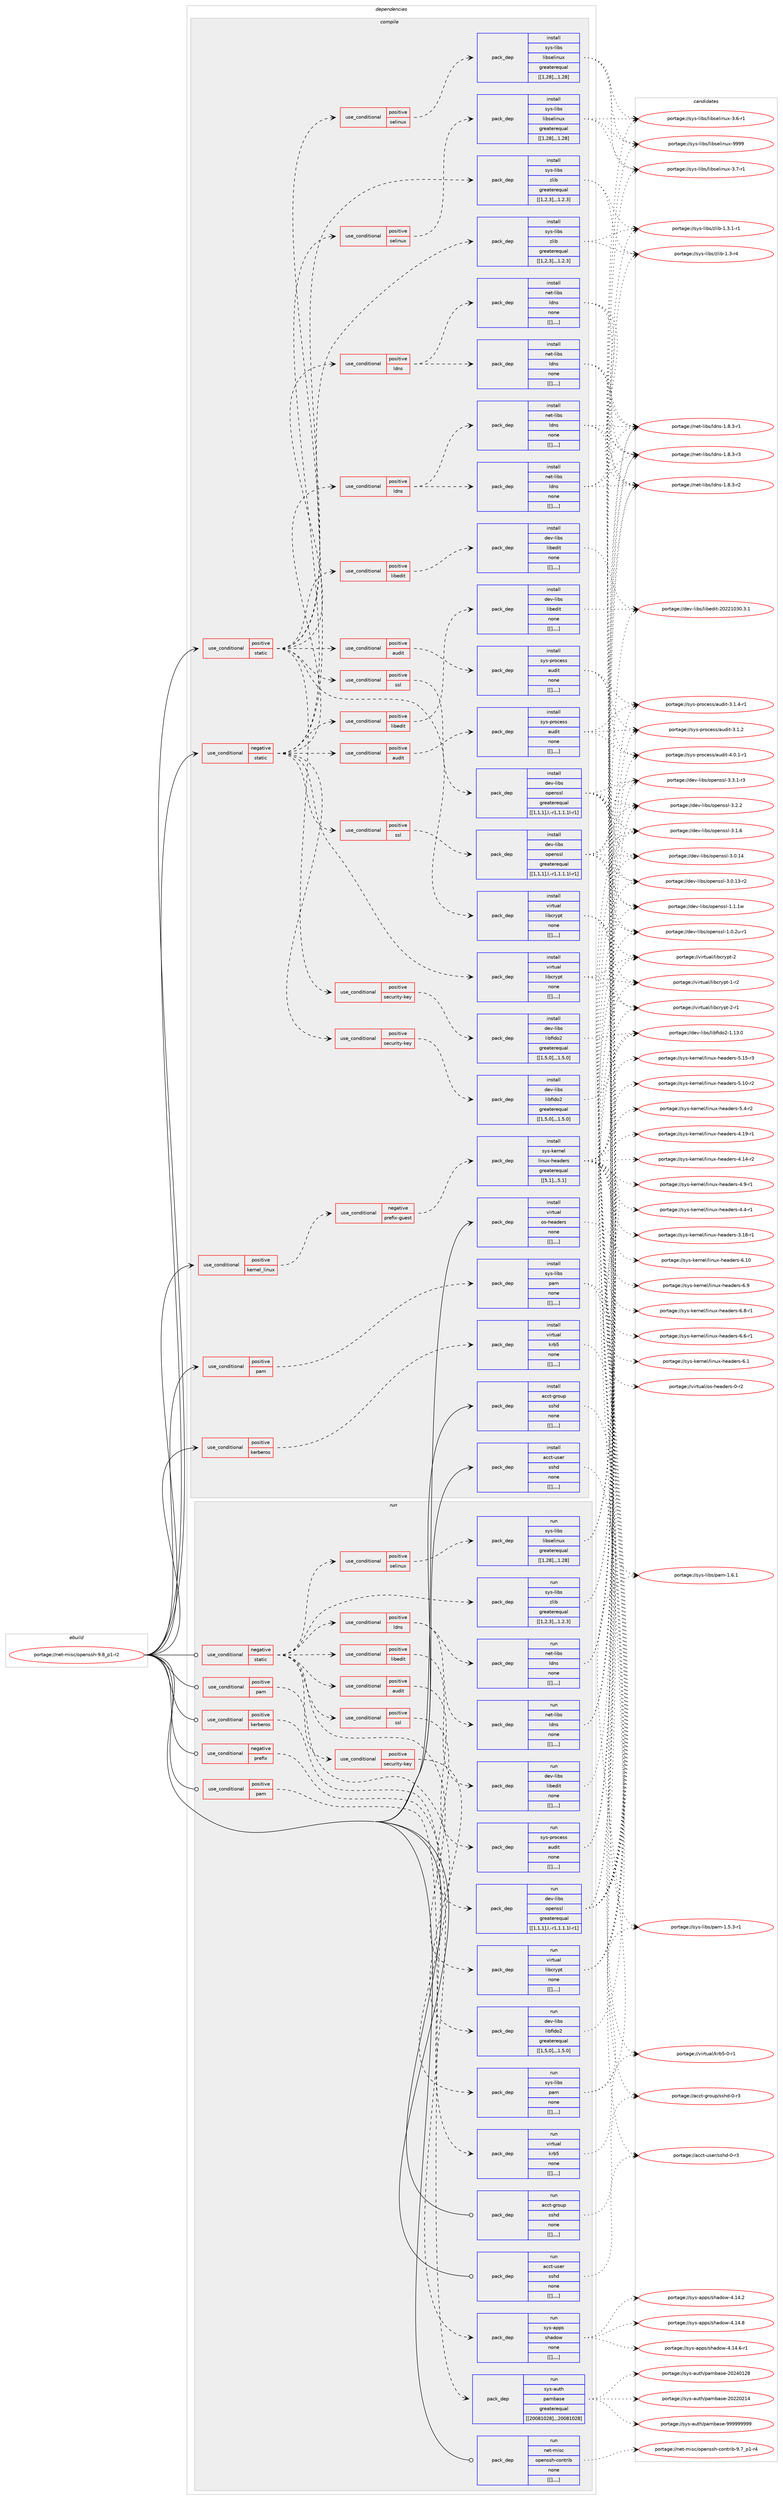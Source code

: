 digraph prolog {

# *************
# Graph options
# *************

newrank=true;
concentrate=true;
compound=true;
graph [rankdir=LR,fontname=Helvetica,fontsize=10,ranksep=1.5];#, ranksep=2.5, nodesep=0.2];
edge  [arrowhead=vee];
node  [fontname=Helvetica,fontsize=10];

# **********
# The ebuild
# **********

subgraph cluster_leftcol {
color=gray;
label=<<i>ebuild</i>>;
id [label="portage://net-misc/openssh-9.8_p1-r2", color=red, width=4, href="../net-misc/openssh-9.8_p1-r2.svg"];
}

# ****************
# The dependencies
# ****************

subgraph cluster_midcol {
color=gray;
label=<<i>dependencies</i>>;
subgraph cluster_compile {
fillcolor="#eeeeee";
style=filled;
label=<<i>compile</i>>;
subgraph cond3997 {
dependency10443 [label=<<TABLE BORDER="0" CELLBORDER="1" CELLSPACING="0" CELLPADDING="4"><TR><TD ROWSPAN="3" CELLPADDING="10">use_conditional</TD></TR><TR><TD>negative</TD></TR><TR><TD>static</TD></TR></TABLE>>, shape=none, color=red];
subgraph cond3998 {
dependency10444 [label=<<TABLE BORDER="0" CELLBORDER="1" CELLSPACING="0" CELLPADDING="4"><TR><TD ROWSPAN="3" CELLPADDING="10">use_conditional</TD></TR><TR><TD>positive</TD></TR><TR><TD>audit</TD></TR></TABLE>>, shape=none, color=red];
subgraph pack6421 {
dependency10445 [label=<<TABLE BORDER="0" CELLBORDER="1" CELLSPACING="0" CELLPADDING="4" WIDTH="220"><TR><TD ROWSPAN="6" CELLPADDING="30">pack_dep</TD></TR><TR><TD WIDTH="110">install</TD></TR><TR><TD>sys-process</TD></TR><TR><TD>audit</TD></TR><TR><TD>none</TD></TR><TR><TD>[[],,,,]</TD></TR></TABLE>>, shape=none, color=blue];
}
dependency10444:e -> dependency10445:w [weight=20,style="dashed",arrowhead="vee"];
}
dependency10443:e -> dependency10444:w [weight=20,style="dashed",arrowhead="vee"];
subgraph cond3999 {
dependency10446 [label=<<TABLE BORDER="0" CELLBORDER="1" CELLSPACING="0" CELLPADDING="4"><TR><TD ROWSPAN="3" CELLPADDING="10">use_conditional</TD></TR><TR><TD>positive</TD></TR><TR><TD>ldns</TD></TR></TABLE>>, shape=none, color=red];
subgraph pack6422 {
dependency10447 [label=<<TABLE BORDER="0" CELLBORDER="1" CELLSPACING="0" CELLPADDING="4" WIDTH="220"><TR><TD ROWSPAN="6" CELLPADDING="30">pack_dep</TD></TR><TR><TD WIDTH="110">install</TD></TR><TR><TD>net-libs</TD></TR><TR><TD>ldns</TD></TR><TR><TD>none</TD></TR><TR><TD>[[],,,,]</TD></TR></TABLE>>, shape=none, color=blue];
}
dependency10446:e -> dependency10447:w [weight=20,style="dashed",arrowhead="vee"];
subgraph pack6423 {
dependency10448 [label=<<TABLE BORDER="0" CELLBORDER="1" CELLSPACING="0" CELLPADDING="4" WIDTH="220"><TR><TD ROWSPAN="6" CELLPADDING="30">pack_dep</TD></TR><TR><TD WIDTH="110">install</TD></TR><TR><TD>net-libs</TD></TR><TR><TD>ldns</TD></TR><TR><TD>none</TD></TR><TR><TD>[[],,,,]</TD></TR></TABLE>>, shape=none, color=blue];
}
dependency10446:e -> dependency10448:w [weight=20,style="dashed",arrowhead="vee"];
}
dependency10443:e -> dependency10446:w [weight=20,style="dashed",arrowhead="vee"];
subgraph cond4000 {
dependency10449 [label=<<TABLE BORDER="0" CELLBORDER="1" CELLSPACING="0" CELLPADDING="4"><TR><TD ROWSPAN="3" CELLPADDING="10">use_conditional</TD></TR><TR><TD>positive</TD></TR><TR><TD>libedit</TD></TR></TABLE>>, shape=none, color=red];
subgraph pack6424 {
dependency10450 [label=<<TABLE BORDER="0" CELLBORDER="1" CELLSPACING="0" CELLPADDING="4" WIDTH="220"><TR><TD ROWSPAN="6" CELLPADDING="30">pack_dep</TD></TR><TR><TD WIDTH="110">install</TD></TR><TR><TD>dev-libs</TD></TR><TR><TD>libedit</TD></TR><TR><TD>none</TD></TR><TR><TD>[[],,,,]</TD></TR></TABLE>>, shape=none, color=blue];
}
dependency10449:e -> dependency10450:w [weight=20,style="dashed",arrowhead="vee"];
}
dependency10443:e -> dependency10449:w [weight=20,style="dashed",arrowhead="vee"];
subgraph cond4001 {
dependency10451 [label=<<TABLE BORDER="0" CELLBORDER="1" CELLSPACING="0" CELLPADDING="4"><TR><TD ROWSPAN="3" CELLPADDING="10">use_conditional</TD></TR><TR><TD>positive</TD></TR><TR><TD>security-key</TD></TR></TABLE>>, shape=none, color=red];
subgraph pack6425 {
dependency10452 [label=<<TABLE BORDER="0" CELLBORDER="1" CELLSPACING="0" CELLPADDING="4" WIDTH="220"><TR><TD ROWSPAN="6" CELLPADDING="30">pack_dep</TD></TR><TR><TD WIDTH="110">install</TD></TR><TR><TD>dev-libs</TD></TR><TR><TD>libfido2</TD></TR><TR><TD>greaterequal</TD></TR><TR><TD>[[1,5,0],,,1.5.0]</TD></TR></TABLE>>, shape=none, color=blue];
}
dependency10451:e -> dependency10452:w [weight=20,style="dashed",arrowhead="vee"];
}
dependency10443:e -> dependency10451:w [weight=20,style="dashed",arrowhead="vee"];
subgraph cond4002 {
dependency10453 [label=<<TABLE BORDER="0" CELLBORDER="1" CELLSPACING="0" CELLPADDING="4"><TR><TD ROWSPAN="3" CELLPADDING="10">use_conditional</TD></TR><TR><TD>positive</TD></TR><TR><TD>selinux</TD></TR></TABLE>>, shape=none, color=red];
subgraph pack6426 {
dependency10454 [label=<<TABLE BORDER="0" CELLBORDER="1" CELLSPACING="0" CELLPADDING="4" WIDTH="220"><TR><TD ROWSPAN="6" CELLPADDING="30">pack_dep</TD></TR><TR><TD WIDTH="110">install</TD></TR><TR><TD>sys-libs</TD></TR><TR><TD>libselinux</TD></TR><TR><TD>greaterequal</TD></TR><TR><TD>[[1,28],,,1.28]</TD></TR></TABLE>>, shape=none, color=blue];
}
dependency10453:e -> dependency10454:w [weight=20,style="dashed",arrowhead="vee"];
}
dependency10443:e -> dependency10453:w [weight=20,style="dashed",arrowhead="vee"];
subgraph cond4003 {
dependency10455 [label=<<TABLE BORDER="0" CELLBORDER="1" CELLSPACING="0" CELLPADDING="4"><TR><TD ROWSPAN="3" CELLPADDING="10">use_conditional</TD></TR><TR><TD>positive</TD></TR><TR><TD>ssl</TD></TR></TABLE>>, shape=none, color=red];
subgraph pack6427 {
dependency10456 [label=<<TABLE BORDER="0" CELLBORDER="1" CELLSPACING="0" CELLPADDING="4" WIDTH="220"><TR><TD ROWSPAN="6" CELLPADDING="30">pack_dep</TD></TR><TR><TD WIDTH="110">install</TD></TR><TR><TD>dev-libs</TD></TR><TR><TD>openssl</TD></TR><TR><TD>greaterequal</TD></TR><TR><TD>[[1,1,1],l,-r1,1.1.1l-r1]</TD></TR></TABLE>>, shape=none, color=blue];
}
dependency10455:e -> dependency10456:w [weight=20,style="dashed",arrowhead="vee"];
}
dependency10443:e -> dependency10455:w [weight=20,style="dashed",arrowhead="vee"];
subgraph pack6428 {
dependency10457 [label=<<TABLE BORDER="0" CELLBORDER="1" CELLSPACING="0" CELLPADDING="4" WIDTH="220"><TR><TD ROWSPAN="6" CELLPADDING="30">pack_dep</TD></TR><TR><TD WIDTH="110">install</TD></TR><TR><TD>virtual</TD></TR><TR><TD>libcrypt</TD></TR><TR><TD>none</TD></TR><TR><TD>[[],,,,]</TD></TR></TABLE>>, shape=none, color=blue];
}
dependency10443:e -> dependency10457:w [weight=20,style="dashed",arrowhead="vee"];
subgraph pack6429 {
dependency10458 [label=<<TABLE BORDER="0" CELLBORDER="1" CELLSPACING="0" CELLPADDING="4" WIDTH="220"><TR><TD ROWSPAN="6" CELLPADDING="30">pack_dep</TD></TR><TR><TD WIDTH="110">install</TD></TR><TR><TD>sys-libs</TD></TR><TR><TD>zlib</TD></TR><TR><TD>greaterequal</TD></TR><TR><TD>[[1,2,3],,,1.2.3]</TD></TR></TABLE>>, shape=none, color=blue];
}
dependency10443:e -> dependency10458:w [weight=20,style="dashed",arrowhead="vee"];
}
id:e -> dependency10443:w [weight=20,style="solid",arrowhead="vee"];
subgraph cond4004 {
dependency10459 [label=<<TABLE BORDER="0" CELLBORDER="1" CELLSPACING="0" CELLPADDING="4"><TR><TD ROWSPAN="3" CELLPADDING="10">use_conditional</TD></TR><TR><TD>positive</TD></TR><TR><TD>kerberos</TD></TR></TABLE>>, shape=none, color=red];
subgraph pack6430 {
dependency10460 [label=<<TABLE BORDER="0" CELLBORDER="1" CELLSPACING="0" CELLPADDING="4" WIDTH="220"><TR><TD ROWSPAN="6" CELLPADDING="30">pack_dep</TD></TR><TR><TD WIDTH="110">install</TD></TR><TR><TD>virtual</TD></TR><TR><TD>krb5</TD></TR><TR><TD>none</TD></TR><TR><TD>[[],,,,]</TD></TR></TABLE>>, shape=none, color=blue];
}
dependency10459:e -> dependency10460:w [weight=20,style="dashed",arrowhead="vee"];
}
id:e -> dependency10459:w [weight=20,style="solid",arrowhead="vee"];
subgraph cond4005 {
dependency10461 [label=<<TABLE BORDER="0" CELLBORDER="1" CELLSPACING="0" CELLPADDING="4"><TR><TD ROWSPAN="3" CELLPADDING="10">use_conditional</TD></TR><TR><TD>positive</TD></TR><TR><TD>kernel_linux</TD></TR></TABLE>>, shape=none, color=red];
subgraph cond4006 {
dependency10462 [label=<<TABLE BORDER="0" CELLBORDER="1" CELLSPACING="0" CELLPADDING="4"><TR><TD ROWSPAN="3" CELLPADDING="10">use_conditional</TD></TR><TR><TD>negative</TD></TR><TR><TD>prefix-guest</TD></TR></TABLE>>, shape=none, color=red];
subgraph pack6431 {
dependency10463 [label=<<TABLE BORDER="0" CELLBORDER="1" CELLSPACING="0" CELLPADDING="4" WIDTH="220"><TR><TD ROWSPAN="6" CELLPADDING="30">pack_dep</TD></TR><TR><TD WIDTH="110">install</TD></TR><TR><TD>sys-kernel</TD></TR><TR><TD>linux-headers</TD></TR><TR><TD>greaterequal</TD></TR><TR><TD>[[5,1],,,5.1]</TD></TR></TABLE>>, shape=none, color=blue];
}
dependency10462:e -> dependency10463:w [weight=20,style="dashed",arrowhead="vee"];
}
dependency10461:e -> dependency10462:w [weight=20,style="dashed",arrowhead="vee"];
}
id:e -> dependency10461:w [weight=20,style="solid",arrowhead="vee"];
subgraph cond4007 {
dependency10464 [label=<<TABLE BORDER="0" CELLBORDER="1" CELLSPACING="0" CELLPADDING="4"><TR><TD ROWSPAN="3" CELLPADDING="10">use_conditional</TD></TR><TR><TD>positive</TD></TR><TR><TD>pam</TD></TR></TABLE>>, shape=none, color=red];
subgraph pack6432 {
dependency10465 [label=<<TABLE BORDER="0" CELLBORDER="1" CELLSPACING="0" CELLPADDING="4" WIDTH="220"><TR><TD ROWSPAN="6" CELLPADDING="30">pack_dep</TD></TR><TR><TD WIDTH="110">install</TD></TR><TR><TD>sys-libs</TD></TR><TR><TD>pam</TD></TR><TR><TD>none</TD></TR><TR><TD>[[],,,,]</TD></TR></TABLE>>, shape=none, color=blue];
}
dependency10464:e -> dependency10465:w [weight=20,style="dashed",arrowhead="vee"];
}
id:e -> dependency10464:w [weight=20,style="solid",arrowhead="vee"];
subgraph cond4008 {
dependency10466 [label=<<TABLE BORDER="0" CELLBORDER="1" CELLSPACING="0" CELLPADDING="4"><TR><TD ROWSPAN="3" CELLPADDING="10">use_conditional</TD></TR><TR><TD>positive</TD></TR><TR><TD>static</TD></TR></TABLE>>, shape=none, color=red];
subgraph cond4009 {
dependency10467 [label=<<TABLE BORDER="0" CELLBORDER="1" CELLSPACING="0" CELLPADDING="4"><TR><TD ROWSPAN="3" CELLPADDING="10">use_conditional</TD></TR><TR><TD>positive</TD></TR><TR><TD>audit</TD></TR></TABLE>>, shape=none, color=red];
subgraph pack6433 {
dependency10468 [label=<<TABLE BORDER="0" CELLBORDER="1" CELLSPACING="0" CELLPADDING="4" WIDTH="220"><TR><TD ROWSPAN="6" CELLPADDING="30">pack_dep</TD></TR><TR><TD WIDTH="110">install</TD></TR><TR><TD>sys-process</TD></TR><TR><TD>audit</TD></TR><TR><TD>none</TD></TR><TR><TD>[[],,,,]</TD></TR></TABLE>>, shape=none, color=blue];
}
dependency10467:e -> dependency10468:w [weight=20,style="dashed",arrowhead="vee"];
}
dependency10466:e -> dependency10467:w [weight=20,style="dashed",arrowhead="vee"];
subgraph cond4010 {
dependency10469 [label=<<TABLE BORDER="0" CELLBORDER="1" CELLSPACING="0" CELLPADDING="4"><TR><TD ROWSPAN="3" CELLPADDING="10">use_conditional</TD></TR><TR><TD>positive</TD></TR><TR><TD>ldns</TD></TR></TABLE>>, shape=none, color=red];
subgraph pack6434 {
dependency10470 [label=<<TABLE BORDER="0" CELLBORDER="1" CELLSPACING="0" CELLPADDING="4" WIDTH="220"><TR><TD ROWSPAN="6" CELLPADDING="30">pack_dep</TD></TR><TR><TD WIDTH="110">install</TD></TR><TR><TD>net-libs</TD></TR><TR><TD>ldns</TD></TR><TR><TD>none</TD></TR><TR><TD>[[],,,,]</TD></TR></TABLE>>, shape=none, color=blue];
}
dependency10469:e -> dependency10470:w [weight=20,style="dashed",arrowhead="vee"];
subgraph pack6435 {
dependency10471 [label=<<TABLE BORDER="0" CELLBORDER="1" CELLSPACING="0" CELLPADDING="4" WIDTH="220"><TR><TD ROWSPAN="6" CELLPADDING="30">pack_dep</TD></TR><TR><TD WIDTH="110">install</TD></TR><TR><TD>net-libs</TD></TR><TR><TD>ldns</TD></TR><TR><TD>none</TD></TR><TR><TD>[[],,,,]</TD></TR></TABLE>>, shape=none, color=blue];
}
dependency10469:e -> dependency10471:w [weight=20,style="dashed",arrowhead="vee"];
}
dependency10466:e -> dependency10469:w [weight=20,style="dashed",arrowhead="vee"];
subgraph cond4011 {
dependency10472 [label=<<TABLE BORDER="0" CELLBORDER="1" CELLSPACING="0" CELLPADDING="4"><TR><TD ROWSPAN="3" CELLPADDING="10">use_conditional</TD></TR><TR><TD>positive</TD></TR><TR><TD>libedit</TD></TR></TABLE>>, shape=none, color=red];
subgraph pack6436 {
dependency10473 [label=<<TABLE BORDER="0" CELLBORDER="1" CELLSPACING="0" CELLPADDING="4" WIDTH="220"><TR><TD ROWSPAN="6" CELLPADDING="30">pack_dep</TD></TR><TR><TD WIDTH="110">install</TD></TR><TR><TD>dev-libs</TD></TR><TR><TD>libedit</TD></TR><TR><TD>none</TD></TR><TR><TD>[[],,,,]</TD></TR></TABLE>>, shape=none, color=blue];
}
dependency10472:e -> dependency10473:w [weight=20,style="dashed",arrowhead="vee"];
}
dependency10466:e -> dependency10472:w [weight=20,style="dashed",arrowhead="vee"];
subgraph cond4012 {
dependency10474 [label=<<TABLE BORDER="0" CELLBORDER="1" CELLSPACING="0" CELLPADDING="4"><TR><TD ROWSPAN="3" CELLPADDING="10">use_conditional</TD></TR><TR><TD>positive</TD></TR><TR><TD>security-key</TD></TR></TABLE>>, shape=none, color=red];
subgraph pack6437 {
dependency10475 [label=<<TABLE BORDER="0" CELLBORDER="1" CELLSPACING="0" CELLPADDING="4" WIDTH="220"><TR><TD ROWSPAN="6" CELLPADDING="30">pack_dep</TD></TR><TR><TD WIDTH="110">install</TD></TR><TR><TD>dev-libs</TD></TR><TR><TD>libfido2</TD></TR><TR><TD>greaterequal</TD></TR><TR><TD>[[1,5,0],,,1.5.0]</TD></TR></TABLE>>, shape=none, color=blue];
}
dependency10474:e -> dependency10475:w [weight=20,style="dashed",arrowhead="vee"];
}
dependency10466:e -> dependency10474:w [weight=20,style="dashed",arrowhead="vee"];
subgraph cond4013 {
dependency10476 [label=<<TABLE BORDER="0" CELLBORDER="1" CELLSPACING="0" CELLPADDING="4"><TR><TD ROWSPAN="3" CELLPADDING="10">use_conditional</TD></TR><TR><TD>positive</TD></TR><TR><TD>selinux</TD></TR></TABLE>>, shape=none, color=red];
subgraph pack6438 {
dependency10477 [label=<<TABLE BORDER="0" CELLBORDER="1" CELLSPACING="0" CELLPADDING="4" WIDTH="220"><TR><TD ROWSPAN="6" CELLPADDING="30">pack_dep</TD></TR><TR><TD WIDTH="110">install</TD></TR><TR><TD>sys-libs</TD></TR><TR><TD>libselinux</TD></TR><TR><TD>greaterequal</TD></TR><TR><TD>[[1,28],,,1.28]</TD></TR></TABLE>>, shape=none, color=blue];
}
dependency10476:e -> dependency10477:w [weight=20,style="dashed",arrowhead="vee"];
}
dependency10466:e -> dependency10476:w [weight=20,style="dashed",arrowhead="vee"];
subgraph cond4014 {
dependency10478 [label=<<TABLE BORDER="0" CELLBORDER="1" CELLSPACING="0" CELLPADDING="4"><TR><TD ROWSPAN="3" CELLPADDING="10">use_conditional</TD></TR><TR><TD>positive</TD></TR><TR><TD>ssl</TD></TR></TABLE>>, shape=none, color=red];
subgraph pack6439 {
dependency10479 [label=<<TABLE BORDER="0" CELLBORDER="1" CELLSPACING="0" CELLPADDING="4" WIDTH="220"><TR><TD ROWSPAN="6" CELLPADDING="30">pack_dep</TD></TR><TR><TD WIDTH="110">install</TD></TR><TR><TD>dev-libs</TD></TR><TR><TD>openssl</TD></TR><TR><TD>greaterequal</TD></TR><TR><TD>[[1,1,1],l,-r1,1.1.1l-r1]</TD></TR></TABLE>>, shape=none, color=blue];
}
dependency10478:e -> dependency10479:w [weight=20,style="dashed",arrowhead="vee"];
}
dependency10466:e -> dependency10478:w [weight=20,style="dashed",arrowhead="vee"];
subgraph pack6440 {
dependency10480 [label=<<TABLE BORDER="0" CELLBORDER="1" CELLSPACING="0" CELLPADDING="4" WIDTH="220"><TR><TD ROWSPAN="6" CELLPADDING="30">pack_dep</TD></TR><TR><TD WIDTH="110">install</TD></TR><TR><TD>virtual</TD></TR><TR><TD>libcrypt</TD></TR><TR><TD>none</TD></TR><TR><TD>[[],,,,]</TD></TR></TABLE>>, shape=none, color=blue];
}
dependency10466:e -> dependency10480:w [weight=20,style="dashed",arrowhead="vee"];
subgraph pack6441 {
dependency10481 [label=<<TABLE BORDER="0" CELLBORDER="1" CELLSPACING="0" CELLPADDING="4" WIDTH="220"><TR><TD ROWSPAN="6" CELLPADDING="30">pack_dep</TD></TR><TR><TD WIDTH="110">install</TD></TR><TR><TD>sys-libs</TD></TR><TR><TD>zlib</TD></TR><TR><TD>greaterequal</TD></TR><TR><TD>[[1,2,3],,,1.2.3]</TD></TR></TABLE>>, shape=none, color=blue];
}
dependency10466:e -> dependency10481:w [weight=20,style="dashed",arrowhead="vee"];
}
id:e -> dependency10466:w [weight=20,style="solid",arrowhead="vee"];
subgraph pack6442 {
dependency10482 [label=<<TABLE BORDER="0" CELLBORDER="1" CELLSPACING="0" CELLPADDING="4" WIDTH="220"><TR><TD ROWSPAN="6" CELLPADDING="30">pack_dep</TD></TR><TR><TD WIDTH="110">install</TD></TR><TR><TD>acct-group</TD></TR><TR><TD>sshd</TD></TR><TR><TD>none</TD></TR><TR><TD>[[],,,,]</TD></TR></TABLE>>, shape=none, color=blue];
}
id:e -> dependency10482:w [weight=20,style="solid",arrowhead="vee"];
subgraph pack6443 {
dependency10483 [label=<<TABLE BORDER="0" CELLBORDER="1" CELLSPACING="0" CELLPADDING="4" WIDTH="220"><TR><TD ROWSPAN="6" CELLPADDING="30">pack_dep</TD></TR><TR><TD WIDTH="110">install</TD></TR><TR><TD>acct-user</TD></TR><TR><TD>sshd</TD></TR><TR><TD>none</TD></TR><TR><TD>[[],,,,]</TD></TR></TABLE>>, shape=none, color=blue];
}
id:e -> dependency10483:w [weight=20,style="solid",arrowhead="vee"];
subgraph pack6444 {
dependency10484 [label=<<TABLE BORDER="0" CELLBORDER="1" CELLSPACING="0" CELLPADDING="4" WIDTH="220"><TR><TD ROWSPAN="6" CELLPADDING="30">pack_dep</TD></TR><TR><TD WIDTH="110">install</TD></TR><TR><TD>virtual</TD></TR><TR><TD>os-headers</TD></TR><TR><TD>none</TD></TR><TR><TD>[[],,,,]</TD></TR></TABLE>>, shape=none, color=blue];
}
id:e -> dependency10484:w [weight=20,style="solid",arrowhead="vee"];
}
subgraph cluster_compileandrun {
fillcolor="#eeeeee";
style=filled;
label=<<i>compile and run</i>>;
}
subgraph cluster_run {
fillcolor="#eeeeee";
style=filled;
label=<<i>run</i>>;
subgraph cond4015 {
dependency10485 [label=<<TABLE BORDER="0" CELLBORDER="1" CELLSPACING="0" CELLPADDING="4"><TR><TD ROWSPAN="3" CELLPADDING="10">use_conditional</TD></TR><TR><TD>negative</TD></TR><TR><TD>prefix</TD></TR></TABLE>>, shape=none, color=red];
subgraph pack6445 {
dependency10486 [label=<<TABLE BORDER="0" CELLBORDER="1" CELLSPACING="0" CELLPADDING="4" WIDTH="220"><TR><TD ROWSPAN="6" CELLPADDING="30">pack_dep</TD></TR><TR><TD WIDTH="110">run</TD></TR><TR><TD>sys-apps</TD></TR><TR><TD>shadow</TD></TR><TR><TD>none</TD></TR><TR><TD>[[],,,,]</TD></TR></TABLE>>, shape=none, color=blue];
}
dependency10485:e -> dependency10486:w [weight=20,style="dashed",arrowhead="vee"];
}
id:e -> dependency10485:w [weight=20,style="solid",arrowhead="odot"];
subgraph cond4016 {
dependency10487 [label=<<TABLE BORDER="0" CELLBORDER="1" CELLSPACING="0" CELLPADDING="4"><TR><TD ROWSPAN="3" CELLPADDING="10">use_conditional</TD></TR><TR><TD>negative</TD></TR><TR><TD>static</TD></TR></TABLE>>, shape=none, color=red];
subgraph cond4017 {
dependency10488 [label=<<TABLE BORDER="0" CELLBORDER="1" CELLSPACING="0" CELLPADDING="4"><TR><TD ROWSPAN="3" CELLPADDING="10">use_conditional</TD></TR><TR><TD>positive</TD></TR><TR><TD>audit</TD></TR></TABLE>>, shape=none, color=red];
subgraph pack6446 {
dependency10489 [label=<<TABLE BORDER="0" CELLBORDER="1" CELLSPACING="0" CELLPADDING="4" WIDTH="220"><TR><TD ROWSPAN="6" CELLPADDING="30">pack_dep</TD></TR><TR><TD WIDTH="110">run</TD></TR><TR><TD>sys-process</TD></TR><TR><TD>audit</TD></TR><TR><TD>none</TD></TR><TR><TD>[[],,,,]</TD></TR></TABLE>>, shape=none, color=blue];
}
dependency10488:e -> dependency10489:w [weight=20,style="dashed",arrowhead="vee"];
}
dependency10487:e -> dependency10488:w [weight=20,style="dashed",arrowhead="vee"];
subgraph cond4018 {
dependency10490 [label=<<TABLE BORDER="0" CELLBORDER="1" CELLSPACING="0" CELLPADDING="4"><TR><TD ROWSPAN="3" CELLPADDING="10">use_conditional</TD></TR><TR><TD>positive</TD></TR><TR><TD>ldns</TD></TR></TABLE>>, shape=none, color=red];
subgraph pack6447 {
dependency10491 [label=<<TABLE BORDER="0" CELLBORDER="1" CELLSPACING="0" CELLPADDING="4" WIDTH="220"><TR><TD ROWSPAN="6" CELLPADDING="30">pack_dep</TD></TR><TR><TD WIDTH="110">run</TD></TR><TR><TD>net-libs</TD></TR><TR><TD>ldns</TD></TR><TR><TD>none</TD></TR><TR><TD>[[],,,,]</TD></TR></TABLE>>, shape=none, color=blue];
}
dependency10490:e -> dependency10491:w [weight=20,style="dashed",arrowhead="vee"];
subgraph pack6448 {
dependency10492 [label=<<TABLE BORDER="0" CELLBORDER="1" CELLSPACING="0" CELLPADDING="4" WIDTH="220"><TR><TD ROWSPAN="6" CELLPADDING="30">pack_dep</TD></TR><TR><TD WIDTH="110">run</TD></TR><TR><TD>net-libs</TD></TR><TR><TD>ldns</TD></TR><TR><TD>none</TD></TR><TR><TD>[[],,,,]</TD></TR></TABLE>>, shape=none, color=blue];
}
dependency10490:e -> dependency10492:w [weight=20,style="dashed",arrowhead="vee"];
}
dependency10487:e -> dependency10490:w [weight=20,style="dashed",arrowhead="vee"];
subgraph cond4019 {
dependency10493 [label=<<TABLE BORDER="0" CELLBORDER="1" CELLSPACING="0" CELLPADDING="4"><TR><TD ROWSPAN="3" CELLPADDING="10">use_conditional</TD></TR><TR><TD>positive</TD></TR><TR><TD>libedit</TD></TR></TABLE>>, shape=none, color=red];
subgraph pack6449 {
dependency10494 [label=<<TABLE BORDER="0" CELLBORDER="1" CELLSPACING="0" CELLPADDING="4" WIDTH="220"><TR><TD ROWSPAN="6" CELLPADDING="30">pack_dep</TD></TR><TR><TD WIDTH="110">run</TD></TR><TR><TD>dev-libs</TD></TR><TR><TD>libedit</TD></TR><TR><TD>none</TD></TR><TR><TD>[[],,,,]</TD></TR></TABLE>>, shape=none, color=blue];
}
dependency10493:e -> dependency10494:w [weight=20,style="dashed",arrowhead="vee"];
}
dependency10487:e -> dependency10493:w [weight=20,style="dashed",arrowhead="vee"];
subgraph cond4020 {
dependency10495 [label=<<TABLE BORDER="0" CELLBORDER="1" CELLSPACING="0" CELLPADDING="4"><TR><TD ROWSPAN="3" CELLPADDING="10">use_conditional</TD></TR><TR><TD>positive</TD></TR><TR><TD>security-key</TD></TR></TABLE>>, shape=none, color=red];
subgraph pack6450 {
dependency10496 [label=<<TABLE BORDER="0" CELLBORDER="1" CELLSPACING="0" CELLPADDING="4" WIDTH="220"><TR><TD ROWSPAN="6" CELLPADDING="30">pack_dep</TD></TR><TR><TD WIDTH="110">run</TD></TR><TR><TD>dev-libs</TD></TR><TR><TD>libfido2</TD></TR><TR><TD>greaterequal</TD></TR><TR><TD>[[1,5,0],,,1.5.0]</TD></TR></TABLE>>, shape=none, color=blue];
}
dependency10495:e -> dependency10496:w [weight=20,style="dashed",arrowhead="vee"];
}
dependency10487:e -> dependency10495:w [weight=20,style="dashed",arrowhead="vee"];
subgraph cond4021 {
dependency10497 [label=<<TABLE BORDER="0" CELLBORDER="1" CELLSPACING="0" CELLPADDING="4"><TR><TD ROWSPAN="3" CELLPADDING="10">use_conditional</TD></TR><TR><TD>positive</TD></TR><TR><TD>selinux</TD></TR></TABLE>>, shape=none, color=red];
subgraph pack6451 {
dependency10498 [label=<<TABLE BORDER="0" CELLBORDER="1" CELLSPACING="0" CELLPADDING="4" WIDTH="220"><TR><TD ROWSPAN="6" CELLPADDING="30">pack_dep</TD></TR><TR><TD WIDTH="110">run</TD></TR><TR><TD>sys-libs</TD></TR><TR><TD>libselinux</TD></TR><TR><TD>greaterequal</TD></TR><TR><TD>[[1,28],,,1.28]</TD></TR></TABLE>>, shape=none, color=blue];
}
dependency10497:e -> dependency10498:w [weight=20,style="dashed",arrowhead="vee"];
}
dependency10487:e -> dependency10497:w [weight=20,style="dashed",arrowhead="vee"];
subgraph cond4022 {
dependency10499 [label=<<TABLE BORDER="0" CELLBORDER="1" CELLSPACING="0" CELLPADDING="4"><TR><TD ROWSPAN="3" CELLPADDING="10">use_conditional</TD></TR><TR><TD>positive</TD></TR><TR><TD>ssl</TD></TR></TABLE>>, shape=none, color=red];
subgraph pack6452 {
dependency10500 [label=<<TABLE BORDER="0" CELLBORDER="1" CELLSPACING="0" CELLPADDING="4" WIDTH="220"><TR><TD ROWSPAN="6" CELLPADDING="30">pack_dep</TD></TR><TR><TD WIDTH="110">run</TD></TR><TR><TD>dev-libs</TD></TR><TR><TD>openssl</TD></TR><TR><TD>greaterequal</TD></TR><TR><TD>[[1,1,1],l,-r1,1.1.1l-r1]</TD></TR></TABLE>>, shape=none, color=blue];
}
dependency10499:e -> dependency10500:w [weight=20,style="dashed",arrowhead="vee"];
}
dependency10487:e -> dependency10499:w [weight=20,style="dashed",arrowhead="vee"];
subgraph pack6453 {
dependency10501 [label=<<TABLE BORDER="0" CELLBORDER="1" CELLSPACING="0" CELLPADDING="4" WIDTH="220"><TR><TD ROWSPAN="6" CELLPADDING="30">pack_dep</TD></TR><TR><TD WIDTH="110">run</TD></TR><TR><TD>virtual</TD></TR><TR><TD>libcrypt</TD></TR><TR><TD>none</TD></TR><TR><TD>[[],,,,]</TD></TR></TABLE>>, shape=none, color=blue];
}
dependency10487:e -> dependency10501:w [weight=20,style="dashed",arrowhead="vee"];
subgraph pack6454 {
dependency10502 [label=<<TABLE BORDER="0" CELLBORDER="1" CELLSPACING="0" CELLPADDING="4" WIDTH="220"><TR><TD ROWSPAN="6" CELLPADDING="30">pack_dep</TD></TR><TR><TD WIDTH="110">run</TD></TR><TR><TD>sys-libs</TD></TR><TR><TD>zlib</TD></TR><TR><TD>greaterequal</TD></TR><TR><TD>[[1,2,3],,,1.2.3]</TD></TR></TABLE>>, shape=none, color=blue];
}
dependency10487:e -> dependency10502:w [weight=20,style="dashed",arrowhead="vee"];
}
id:e -> dependency10487:w [weight=20,style="solid",arrowhead="odot"];
subgraph cond4023 {
dependency10503 [label=<<TABLE BORDER="0" CELLBORDER="1" CELLSPACING="0" CELLPADDING="4"><TR><TD ROWSPAN="3" CELLPADDING="10">use_conditional</TD></TR><TR><TD>positive</TD></TR><TR><TD>kerberos</TD></TR></TABLE>>, shape=none, color=red];
subgraph pack6455 {
dependency10504 [label=<<TABLE BORDER="0" CELLBORDER="1" CELLSPACING="0" CELLPADDING="4" WIDTH="220"><TR><TD ROWSPAN="6" CELLPADDING="30">pack_dep</TD></TR><TR><TD WIDTH="110">run</TD></TR><TR><TD>virtual</TD></TR><TR><TD>krb5</TD></TR><TR><TD>none</TD></TR><TR><TD>[[],,,,]</TD></TR></TABLE>>, shape=none, color=blue];
}
dependency10503:e -> dependency10504:w [weight=20,style="dashed",arrowhead="vee"];
}
id:e -> dependency10503:w [weight=20,style="solid",arrowhead="odot"];
subgraph cond4024 {
dependency10505 [label=<<TABLE BORDER="0" CELLBORDER="1" CELLSPACING="0" CELLPADDING="4"><TR><TD ROWSPAN="3" CELLPADDING="10">use_conditional</TD></TR><TR><TD>positive</TD></TR><TR><TD>pam</TD></TR></TABLE>>, shape=none, color=red];
subgraph pack6456 {
dependency10506 [label=<<TABLE BORDER="0" CELLBORDER="1" CELLSPACING="0" CELLPADDING="4" WIDTH="220"><TR><TD ROWSPAN="6" CELLPADDING="30">pack_dep</TD></TR><TR><TD WIDTH="110">run</TD></TR><TR><TD>sys-auth</TD></TR><TR><TD>pambase</TD></TR><TR><TD>greaterequal</TD></TR><TR><TD>[[20081028],,,20081028]</TD></TR></TABLE>>, shape=none, color=blue];
}
dependency10505:e -> dependency10506:w [weight=20,style="dashed",arrowhead="vee"];
}
id:e -> dependency10505:w [weight=20,style="solid",arrowhead="odot"];
subgraph cond4025 {
dependency10507 [label=<<TABLE BORDER="0" CELLBORDER="1" CELLSPACING="0" CELLPADDING="4"><TR><TD ROWSPAN="3" CELLPADDING="10">use_conditional</TD></TR><TR><TD>positive</TD></TR><TR><TD>pam</TD></TR></TABLE>>, shape=none, color=red];
subgraph pack6457 {
dependency10508 [label=<<TABLE BORDER="0" CELLBORDER="1" CELLSPACING="0" CELLPADDING="4" WIDTH="220"><TR><TD ROWSPAN="6" CELLPADDING="30">pack_dep</TD></TR><TR><TD WIDTH="110">run</TD></TR><TR><TD>sys-libs</TD></TR><TR><TD>pam</TD></TR><TR><TD>none</TD></TR><TR><TD>[[],,,,]</TD></TR></TABLE>>, shape=none, color=blue];
}
dependency10507:e -> dependency10508:w [weight=20,style="dashed",arrowhead="vee"];
}
id:e -> dependency10507:w [weight=20,style="solid",arrowhead="odot"];
subgraph pack6458 {
dependency10509 [label=<<TABLE BORDER="0" CELLBORDER="1" CELLSPACING="0" CELLPADDING="4" WIDTH="220"><TR><TD ROWSPAN="6" CELLPADDING="30">pack_dep</TD></TR><TR><TD WIDTH="110">run</TD></TR><TR><TD>acct-group</TD></TR><TR><TD>sshd</TD></TR><TR><TD>none</TD></TR><TR><TD>[[],,,,]</TD></TR></TABLE>>, shape=none, color=blue];
}
id:e -> dependency10509:w [weight=20,style="solid",arrowhead="odot"];
subgraph pack6459 {
dependency10510 [label=<<TABLE BORDER="0" CELLBORDER="1" CELLSPACING="0" CELLPADDING="4" WIDTH="220"><TR><TD ROWSPAN="6" CELLPADDING="30">pack_dep</TD></TR><TR><TD WIDTH="110">run</TD></TR><TR><TD>acct-user</TD></TR><TR><TD>sshd</TD></TR><TR><TD>none</TD></TR><TR><TD>[[],,,,]</TD></TR></TABLE>>, shape=none, color=blue];
}
id:e -> dependency10510:w [weight=20,style="solid",arrowhead="odot"];
subgraph pack6460 {
dependency10511 [label=<<TABLE BORDER="0" CELLBORDER="1" CELLSPACING="0" CELLPADDING="4" WIDTH="220"><TR><TD ROWSPAN="6" CELLPADDING="30">pack_dep</TD></TR><TR><TD WIDTH="110">run</TD></TR><TR><TD>net-misc</TD></TR><TR><TD>openssh-contrib</TD></TR><TR><TD>none</TD></TR><TR><TD>[[],,,,]</TD></TR></TABLE>>, shape=none, color=blue];
}
id:e -> dependency10511:w [weight=20,style="solid",arrowhead="odot"];
}
}

# **************
# The candidates
# **************

subgraph cluster_choices {
rank=same;
color=gray;
label=<<i>candidates</i>>;

subgraph choice6421 {
color=black;
nodesep=1;
choice115121115451121141119910111511547971171001051164552464846494511449 [label="portage://sys-process/audit-4.0.1-r1", color=red, width=4,href="../sys-process/audit-4.0.1-r1.svg"];
choice115121115451121141119910111511547971171001051164551464946524511449 [label="portage://sys-process/audit-3.1.4-r1", color=red, width=4,href="../sys-process/audit-3.1.4-r1.svg"];
choice11512111545112114111991011151154797117100105116455146494650 [label="portage://sys-process/audit-3.1.2", color=red, width=4,href="../sys-process/audit-3.1.2.svg"];
dependency10445:e -> choice115121115451121141119910111511547971171001051164552464846494511449:w [style=dotted,weight="100"];
dependency10445:e -> choice115121115451121141119910111511547971171001051164551464946524511449:w [style=dotted,weight="100"];
dependency10445:e -> choice11512111545112114111991011151154797117100105116455146494650:w [style=dotted,weight="100"];
}
subgraph choice6422 {
color=black;
nodesep=1;
choice1101011164510810598115471081001101154549465646514511451 [label="portage://net-libs/ldns-1.8.3-r3", color=red, width=4,href="../net-libs/ldns-1.8.3-r3.svg"];
choice1101011164510810598115471081001101154549465646514511450 [label="portage://net-libs/ldns-1.8.3-r2", color=red, width=4,href="../net-libs/ldns-1.8.3-r2.svg"];
choice1101011164510810598115471081001101154549465646514511449 [label="portage://net-libs/ldns-1.8.3-r1", color=red, width=4,href="../net-libs/ldns-1.8.3-r1.svg"];
dependency10447:e -> choice1101011164510810598115471081001101154549465646514511451:w [style=dotted,weight="100"];
dependency10447:e -> choice1101011164510810598115471081001101154549465646514511450:w [style=dotted,weight="100"];
dependency10447:e -> choice1101011164510810598115471081001101154549465646514511449:w [style=dotted,weight="100"];
}
subgraph choice6423 {
color=black;
nodesep=1;
choice1101011164510810598115471081001101154549465646514511451 [label="portage://net-libs/ldns-1.8.3-r3", color=red, width=4,href="../net-libs/ldns-1.8.3-r3.svg"];
choice1101011164510810598115471081001101154549465646514511450 [label="portage://net-libs/ldns-1.8.3-r2", color=red, width=4,href="../net-libs/ldns-1.8.3-r2.svg"];
choice1101011164510810598115471081001101154549465646514511449 [label="portage://net-libs/ldns-1.8.3-r1", color=red, width=4,href="../net-libs/ldns-1.8.3-r1.svg"];
dependency10448:e -> choice1101011164510810598115471081001101154549465646514511451:w [style=dotted,weight="100"];
dependency10448:e -> choice1101011164510810598115471081001101154549465646514511450:w [style=dotted,weight="100"];
dependency10448:e -> choice1101011164510810598115471081001101154549465646514511449:w [style=dotted,weight="100"];
}
subgraph choice6424 {
color=black;
nodesep=1;
choice1001011184510810598115471081059810110010511645504850504948514846514649 [label="portage://dev-libs/libedit-20221030.3.1", color=red, width=4,href="../dev-libs/libedit-20221030.3.1.svg"];
dependency10450:e -> choice1001011184510810598115471081059810110010511645504850504948514846514649:w [style=dotted,weight="100"];
}
subgraph choice6425 {
color=black;
nodesep=1;
choice100101118451081059811547108105981021051001115045494649514648 [label="portage://dev-libs/libfido2-1.13.0", color=red, width=4,href="../dev-libs/libfido2-1.13.0.svg"];
dependency10452:e -> choice100101118451081059811547108105981021051001115045494649514648:w [style=dotted,weight="100"];
}
subgraph choice6426 {
color=black;
nodesep=1;
choice115121115451081059811547108105981151011081051101171204557575757 [label="portage://sys-libs/libselinux-9999", color=red, width=4,href="../sys-libs/libselinux-9999.svg"];
choice11512111545108105981154710810598115101108105110117120455146554511449 [label="portage://sys-libs/libselinux-3.7-r1", color=red, width=4,href="../sys-libs/libselinux-3.7-r1.svg"];
choice11512111545108105981154710810598115101108105110117120455146544511449 [label="portage://sys-libs/libselinux-3.6-r1", color=red, width=4,href="../sys-libs/libselinux-3.6-r1.svg"];
dependency10454:e -> choice115121115451081059811547108105981151011081051101171204557575757:w [style=dotted,weight="100"];
dependency10454:e -> choice11512111545108105981154710810598115101108105110117120455146554511449:w [style=dotted,weight="100"];
dependency10454:e -> choice11512111545108105981154710810598115101108105110117120455146544511449:w [style=dotted,weight="100"];
}
subgraph choice6427 {
color=black;
nodesep=1;
choice1001011184510810598115471111121011101151151084551465146494511451 [label="portage://dev-libs/openssl-3.3.1-r3", color=red, width=4,href="../dev-libs/openssl-3.3.1-r3.svg"];
choice100101118451081059811547111112101110115115108455146504650 [label="portage://dev-libs/openssl-3.2.2", color=red, width=4,href="../dev-libs/openssl-3.2.2.svg"];
choice100101118451081059811547111112101110115115108455146494654 [label="portage://dev-libs/openssl-3.1.6", color=red, width=4,href="../dev-libs/openssl-3.1.6.svg"];
choice10010111845108105981154711111210111011511510845514648464952 [label="portage://dev-libs/openssl-3.0.14", color=red, width=4,href="../dev-libs/openssl-3.0.14.svg"];
choice100101118451081059811547111112101110115115108455146484649514511450 [label="portage://dev-libs/openssl-3.0.13-r2", color=red, width=4,href="../dev-libs/openssl-3.0.13-r2.svg"];
choice100101118451081059811547111112101110115115108454946494649119 [label="portage://dev-libs/openssl-1.1.1w", color=red, width=4,href="../dev-libs/openssl-1.1.1w.svg"];
choice1001011184510810598115471111121011101151151084549464846501174511449 [label="portage://dev-libs/openssl-1.0.2u-r1", color=red, width=4,href="../dev-libs/openssl-1.0.2u-r1.svg"];
dependency10456:e -> choice1001011184510810598115471111121011101151151084551465146494511451:w [style=dotted,weight="100"];
dependency10456:e -> choice100101118451081059811547111112101110115115108455146504650:w [style=dotted,weight="100"];
dependency10456:e -> choice100101118451081059811547111112101110115115108455146494654:w [style=dotted,weight="100"];
dependency10456:e -> choice10010111845108105981154711111210111011511510845514648464952:w [style=dotted,weight="100"];
dependency10456:e -> choice100101118451081059811547111112101110115115108455146484649514511450:w [style=dotted,weight="100"];
dependency10456:e -> choice100101118451081059811547111112101110115115108454946494649119:w [style=dotted,weight="100"];
dependency10456:e -> choice1001011184510810598115471111121011101151151084549464846501174511449:w [style=dotted,weight="100"];
}
subgraph choice6428 {
color=black;
nodesep=1;
choice1181051141161179710847108105989911412111211645504511449 [label="portage://virtual/libcrypt-2-r1", color=red, width=4,href="../virtual/libcrypt-2-r1.svg"];
choice118105114116117971084710810598991141211121164550 [label="portage://virtual/libcrypt-2", color=red, width=4,href="../virtual/libcrypt-2.svg"];
choice1181051141161179710847108105989911412111211645494511450 [label="portage://virtual/libcrypt-1-r2", color=red, width=4,href="../virtual/libcrypt-1-r2.svg"];
dependency10457:e -> choice1181051141161179710847108105989911412111211645504511449:w [style=dotted,weight="100"];
dependency10457:e -> choice118105114116117971084710810598991141211121164550:w [style=dotted,weight="100"];
dependency10457:e -> choice1181051141161179710847108105989911412111211645494511450:w [style=dotted,weight="100"];
}
subgraph choice6429 {
color=black;
nodesep=1;
choice115121115451081059811547122108105984549465146494511449 [label="portage://sys-libs/zlib-1.3.1-r1", color=red, width=4,href="../sys-libs/zlib-1.3.1-r1.svg"];
choice11512111545108105981154712210810598454946514511452 [label="portage://sys-libs/zlib-1.3-r4", color=red, width=4,href="../sys-libs/zlib-1.3-r4.svg"];
dependency10458:e -> choice115121115451081059811547122108105984549465146494511449:w [style=dotted,weight="100"];
dependency10458:e -> choice11512111545108105981154712210810598454946514511452:w [style=dotted,weight="100"];
}
subgraph choice6430 {
color=black;
nodesep=1;
choice1181051141161179710847107114985345484511449 [label="portage://virtual/krb5-0-r1", color=red, width=4,href="../virtual/krb5-0-r1.svg"];
dependency10460:e -> choice1181051141161179710847107114985345484511449:w [style=dotted,weight="100"];
}
subgraph choice6431 {
color=black;
nodesep=1;
choice115121115451071011141101011084710810511011712045104101971001011141154554464948 [label="portage://sys-kernel/linux-headers-6.10", color=red, width=4,href="../sys-kernel/linux-headers-6.10.svg"];
choice1151211154510710111411010110847108105110117120451041019710010111411545544657 [label="portage://sys-kernel/linux-headers-6.9", color=red, width=4,href="../sys-kernel/linux-headers-6.9.svg"];
choice11512111545107101114110101108471081051101171204510410197100101114115455446564511449 [label="portage://sys-kernel/linux-headers-6.8-r1", color=red, width=4,href="../sys-kernel/linux-headers-6.8-r1.svg"];
choice11512111545107101114110101108471081051101171204510410197100101114115455446544511449 [label="portage://sys-kernel/linux-headers-6.6-r1", color=red, width=4,href="../sys-kernel/linux-headers-6.6-r1.svg"];
choice1151211154510710111411010110847108105110117120451041019710010111411545544649 [label="portage://sys-kernel/linux-headers-6.1", color=red, width=4,href="../sys-kernel/linux-headers-6.1.svg"];
choice1151211154510710111411010110847108105110117120451041019710010111411545534649534511451 [label="portage://sys-kernel/linux-headers-5.15-r3", color=red, width=4,href="../sys-kernel/linux-headers-5.15-r3.svg"];
choice1151211154510710111411010110847108105110117120451041019710010111411545534649484511450 [label="portage://sys-kernel/linux-headers-5.10-r2", color=red, width=4,href="../sys-kernel/linux-headers-5.10-r2.svg"];
choice11512111545107101114110101108471081051101171204510410197100101114115455346524511450 [label="portage://sys-kernel/linux-headers-5.4-r2", color=red, width=4,href="../sys-kernel/linux-headers-5.4-r2.svg"];
choice1151211154510710111411010110847108105110117120451041019710010111411545524649574511449 [label="portage://sys-kernel/linux-headers-4.19-r1", color=red, width=4,href="../sys-kernel/linux-headers-4.19-r1.svg"];
choice1151211154510710111411010110847108105110117120451041019710010111411545524649524511450 [label="portage://sys-kernel/linux-headers-4.14-r2", color=red, width=4,href="../sys-kernel/linux-headers-4.14-r2.svg"];
choice11512111545107101114110101108471081051101171204510410197100101114115455246574511449 [label="portage://sys-kernel/linux-headers-4.9-r1", color=red, width=4,href="../sys-kernel/linux-headers-4.9-r1.svg"];
choice11512111545107101114110101108471081051101171204510410197100101114115455246524511449 [label="portage://sys-kernel/linux-headers-4.4-r1", color=red, width=4,href="../sys-kernel/linux-headers-4.4-r1.svg"];
choice1151211154510710111411010110847108105110117120451041019710010111411545514649564511449 [label="portage://sys-kernel/linux-headers-3.18-r1", color=red, width=4,href="../sys-kernel/linux-headers-3.18-r1.svg"];
dependency10463:e -> choice115121115451071011141101011084710810511011712045104101971001011141154554464948:w [style=dotted,weight="100"];
dependency10463:e -> choice1151211154510710111411010110847108105110117120451041019710010111411545544657:w [style=dotted,weight="100"];
dependency10463:e -> choice11512111545107101114110101108471081051101171204510410197100101114115455446564511449:w [style=dotted,weight="100"];
dependency10463:e -> choice11512111545107101114110101108471081051101171204510410197100101114115455446544511449:w [style=dotted,weight="100"];
dependency10463:e -> choice1151211154510710111411010110847108105110117120451041019710010111411545544649:w [style=dotted,weight="100"];
dependency10463:e -> choice1151211154510710111411010110847108105110117120451041019710010111411545534649534511451:w [style=dotted,weight="100"];
dependency10463:e -> choice1151211154510710111411010110847108105110117120451041019710010111411545534649484511450:w [style=dotted,weight="100"];
dependency10463:e -> choice11512111545107101114110101108471081051101171204510410197100101114115455346524511450:w [style=dotted,weight="100"];
dependency10463:e -> choice1151211154510710111411010110847108105110117120451041019710010111411545524649574511449:w [style=dotted,weight="100"];
dependency10463:e -> choice1151211154510710111411010110847108105110117120451041019710010111411545524649524511450:w [style=dotted,weight="100"];
dependency10463:e -> choice11512111545107101114110101108471081051101171204510410197100101114115455246574511449:w [style=dotted,weight="100"];
dependency10463:e -> choice11512111545107101114110101108471081051101171204510410197100101114115455246524511449:w [style=dotted,weight="100"];
dependency10463:e -> choice1151211154510710111411010110847108105110117120451041019710010111411545514649564511449:w [style=dotted,weight="100"];
}
subgraph choice6432 {
color=black;
nodesep=1;
choice11512111545108105981154711297109454946544649 [label="portage://sys-libs/pam-1.6.1", color=red, width=4,href="../sys-libs/pam-1.6.1.svg"];
choice115121115451081059811547112971094549465346514511449 [label="portage://sys-libs/pam-1.5.3-r1", color=red, width=4,href="../sys-libs/pam-1.5.3-r1.svg"];
dependency10465:e -> choice11512111545108105981154711297109454946544649:w [style=dotted,weight="100"];
dependency10465:e -> choice115121115451081059811547112971094549465346514511449:w [style=dotted,weight="100"];
}
subgraph choice6433 {
color=black;
nodesep=1;
choice115121115451121141119910111511547971171001051164552464846494511449 [label="portage://sys-process/audit-4.0.1-r1", color=red, width=4,href="../sys-process/audit-4.0.1-r1.svg"];
choice115121115451121141119910111511547971171001051164551464946524511449 [label="portage://sys-process/audit-3.1.4-r1", color=red, width=4,href="../sys-process/audit-3.1.4-r1.svg"];
choice11512111545112114111991011151154797117100105116455146494650 [label="portage://sys-process/audit-3.1.2", color=red, width=4,href="../sys-process/audit-3.1.2.svg"];
dependency10468:e -> choice115121115451121141119910111511547971171001051164552464846494511449:w [style=dotted,weight="100"];
dependency10468:e -> choice115121115451121141119910111511547971171001051164551464946524511449:w [style=dotted,weight="100"];
dependency10468:e -> choice11512111545112114111991011151154797117100105116455146494650:w [style=dotted,weight="100"];
}
subgraph choice6434 {
color=black;
nodesep=1;
choice1101011164510810598115471081001101154549465646514511451 [label="portage://net-libs/ldns-1.8.3-r3", color=red, width=4,href="../net-libs/ldns-1.8.3-r3.svg"];
choice1101011164510810598115471081001101154549465646514511450 [label="portage://net-libs/ldns-1.8.3-r2", color=red, width=4,href="../net-libs/ldns-1.8.3-r2.svg"];
choice1101011164510810598115471081001101154549465646514511449 [label="portage://net-libs/ldns-1.8.3-r1", color=red, width=4,href="../net-libs/ldns-1.8.3-r1.svg"];
dependency10470:e -> choice1101011164510810598115471081001101154549465646514511451:w [style=dotted,weight="100"];
dependency10470:e -> choice1101011164510810598115471081001101154549465646514511450:w [style=dotted,weight="100"];
dependency10470:e -> choice1101011164510810598115471081001101154549465646514511449:w [style=dotted,weight="100"];
}
subgraph choice6435 {
color=black;
nodesep=1;
choice1101011164510810598115471081001101154549465646514511451 [label="portage://net-libs/ldns-1.8.3-r3", color=red, width=4,href="../net-libs/ldns-1.8.3-r3.svg"];
choice1101011164510810598115471081001101154549465646514511450 [label="portage://net-libs/ldns-1.8.3-r2", color=red, width=4,href="../net-libs/ldns-1.8.3-r2.svg"];
choice1101011164510810598115471081001101154549465646514511449 [label="portage://net-libs/ldns-1.8.3-r1", color=red, width=4,href="../net-libs/ldns-1.8.3-r1.svg"];
dependency10471:e -> choice1101011164510810598115471081001101154549465646514511451:w [style=dotted,weight="100"];
dependency10471:e -> choice1101011164510810598115471081001101154549465646514511450:w [style=dotted,weight="100"];
dependency10471:e -> choice1101011164510810598115471081001101154549465646514511449:w [style=dotted,weight="100"];
}
subgraph choice6436 {
color=black;
nodesep=1;
choice1001011184510810598115471081059810110010511645504850504948514846514649 [label="portage://dev-libs/libedit-20221030.3.1", color=red, width=4,href="../dev-libs/libedit-20221030.3.1.svg"];
dependency10473:e -> choice1001011184510810598115471081059810110010511645504850504948514846514649:w [style=dotted,weight="100"];
}
subgraph choice6437 {
color=black;
nodesep=1;
choice100101118451081059811547108105981021051001115045494649514648 [label="portage://dev-libs/libfido2-1.13.0", color=red, width=4,href="../dev-libs/libfido2-1.13.0.svg"];
dependency10475:e -> choice100101118451081059811547108105981021051001115045494649514648:w [style=dotted,weight="100"];
}
subgraph choice6438 {
color=black;
nodesep=1;
choice115121115451081059811547108105981151011081051101171204557575757 [label="portage://sys-libs/libselinux-9999", color=red, width=4,href="../sys-libs/libselinux-9999.svg"];
choice11512111545108105981154710810598115101108105110117120455146554511449 [label="portage://sys-libs/libselinux-3.7-r1", color=red, width=4,href="../sys-libs/libselinux-3.7-r1.svg"];
choice11512111545108105981154710810598115101108105110117120455146544511449 [label="portage://sys-libs/libselinux-3.6-r1", color=red, width=4,href="../sys-libs/libselinux-3.6-r1.svg"];
dependency10477:e -> choice115121115451081059811547108105981151011081051101171204557575757:w [style=dotted,weight="100"];
dependency10477:e -> choice11512111545108105981154710810598115101108105110117120455146554511449:w [style=dotted,weight="100"];
dependency10477:e -> choice11512111545108105981154710810598115101108105110117120455146544511449:w [style=dotted,weight="100"];
}
subgraph choice6439 {
color=black;
nodesep=1;
choice1001011184510810598115471111121011101151151084551465146494511451 [label="portage://dev-libs/openssl-3.3.1-r3", color=red, width=4,href="../dev-libs/openssl-3.3.1-r3.svg"];
choice100101118451081059811547111112101110115115108455146504650 [label="portage://dev-libs/openssl-3.2.2", color=red, width=4,href="../dev-libs/openssl-3.2.2.svg"];
choice100101118451081059811547111112101110115115108455146494654 [label="portage://dev-libs/openssl-3.1.6", color=red, width=4,href="../dev-libs/openssl-3.1.6.svg"];
choice10010111845108105981154711111210111011511510845514648464952 [label="portage://dev-libs/openssl-3.0.14", color=red, width=4,href="../dev-libs/openssl-3.0.14.svg"];
choice100101118451081059811547111112101110115115108455146484649514511450 [label="portage://dev-libs/openssl-3.0.13-r2", color=red, width=4,href="../dev-libs/openssl-3.0.13-r2.svg"];
choice100101118451081059811547111112101110115115108454946494649119 [label="portage://dev-libs/openssl-1.1.1w", color=red, width=4,href="../dev-libs/openssl-1.1.1w.svg"];
choice1001011184510810598115471111121011101151151084549464846501174511449 [label="portage://dev-libs/openssl-1.0.2u-r1", color=red, width=4,href="../dev-libs/openssl-1.0.2u-r1.svg"];
dependency10479:e -> choice1001011184510810598115471111121011101151151084551465146494511451:w [style=dotted,weight="100"];
dependency10479:e -> choice100101118451081059811547111112101110115115108455146504650:w [style=dotted,weight="100"];
dependency10479:e -> choice100101118451081059811547111112101110115115108455146494654:w [style=dotted,weight="100"];
dependency10479:e -> choice10010111845108105981154711111210111011511510845514648464952:w [style=dotted,weight="100"];
dependency10479:e -> choice100101118451081059811547111112101110115115108455146484649514511450:w [style=dotted,weight="100"];
dependency10479:e -> choice100101118451081059811547111112101110115115108454946494649119:w [style=dotted,weight="100"];
dependency10479:e -> choice1001011184510810598115471111121011101151151084549464846501174511449:w [style=dotted,weight="100"];
}
subgraph choice6440 {
color=black;
nodesep=1;
choice1181051141161179710847108105989911412111211645504511449 [label="portage://virtual/libcrypt-2-r1", color=red, width=4,href="../virtual/libcrypt-2-r1.svg"];
choice118105114116117971084710810598991141211121164550 [label="portage://virtual/libcrypt-2", color=red, width=4,href="../virtual/libcrypt-2.svg"];
choice1181051141161179710847108105989911412111211645494511450 [label="portage://virtual/libcrypt-1-r2", color=red, width=4,href="../virtual/libcrypt-1-r2.svg"];
dependency10480:e -> choice1181051141161179710847108105989911412111211645504511449:w [style=dotted,weight="100"];
dependency10480:e -> choice118105114116117971084710810598991141211121164550:w [style=dotted,weight="100"];
dependency10480:e -> choice1181051141161179710847108105989911412111211645494511450:w [style=dotted,weight="100"];
}
subgraph choice6441 {
color=black;
nodesep=1;
choice115121115451081059811547122108105984549465146494511449 [label="portage://sys-libs/zlib-1.3.1-r1", color=red, width=4,href="../sys-libs/zlib-1.3.1-r1.svg"];
choice11512111545108105981154712210810598454946514511452 [label="portage://sys-libs/zlib-1.3-r4", color=red, width=4,href="../sys-libs/zlib-1.3-r4.svg"];
dependency10481:e -> choice115121115451081059811547122108105984549465146494511449:w [style=dotted,weight="100"];
dependency10481:e -> choice11512111545108105981154712210810598454946514511452:w [style=dotted,weight="100"];
}
subgraph choice6442 {
color=black;
nodesep=1;
choice979999116451031141111171124711511510410045484511451 [label="portage://acct-group/sshd-0-r3", color=red, width=4,href="../acct-group/sshd-0-r3.svg"];
dependency10482:e -> choice979999116451031141111171124711511510410045484511451:w [style=dotted,weight="100"];
}
subgraph choice6443 {
color=black;
nodesep=1;
choice979999116451171151011144711511510410045484511451 [label="portage://acct-user/sshd-0-r3", color=red, width=4,href="../acct-user/sshd-0-r3.svg"];
dependency10483:e -> choice979999116451171151011144711511510410045484511451:w [style=dotted,weight="100"];
}
subgraph choice6444 {
color=black;
nodesep=1;
choice1181051141161179710847111115451041019710010111411545484511450 [label="portage://virtual/os-headers-0-r2", color=red, width=4,href="../virtual/os-headers-0-r2.svg"];
dependency10484:e -> choice1181051141161179710847111115451041019710010111411545484511450:w [style=dotted,weight="100"];
}
subgraph choice6445 {
color=black;
nodesep=1;
choice1151211154597112112115471151049710011111945524649524656 [label="portage://sys-apps/shadow-4.14.8", color=red, width=4,href="../sys-apps/shadow-4.14.8.svg"];
choice11512111545971121121154711510497100111119455246495246544511449 [label="portage://sys-apps/shadow-4.14.6-r1", color=red, width=4,href="../sys-apps/shadow-4.14.6-r1.svg"];
choice1151211154597112112115471151049710011111945524649524650 [label="portage://sys-apps/shadow-4.14.2", color=red, width=4,href="../sys-apps/shadow-4.14.2.svg"];
dependency10486:e -> choice1151211154597112112115471151049710011111945524649524656:w [style=dotted,weight="100"];
dependency10486:e -> choice11512111545971121121154711510497100111119455246495246544511449:w [style=dotted,weight="100"];
dependency10486:e -> choice1151211154597112112115471151049710011111945524649524650:w [style=dotted,weight="100"];
}
subgraph choice6446 {
color=black;
nodesep=1;
choice115121115451121141119910111511547971171001051164552464846494511449 [label="portage://sys-process/audit-4.0.1-r1", color=red, width=4,href="../sys-process/audit-4.0.1-r1.svg"];
choice115121115451121141119910111511547971171001051164551464946524511449 [label="portage://sys-process/audit-3.1.4-r1", color=red, width=4,href="../sys-process/audit-3.1.4-r1.svg"];
choice11512111545112114111991011151154797117100105116455146494650 [label="portage://sys-process/audit-3.1.2", color=red, width=4,href="../sys-process/audit-3.1.2.svg"];
dependency10489:e -> choice115121115451121141119910111511547971171001051164552464846494511449:w [style=dotted,weight="100"];
dependency10489:e -> choice115121115451121141119910111511547971171001051164551464946524511449:w [style=dotted,weight="100"];
dependency10489:e -> choice11512111545112114111991011151154797117100105116455146494650:w [style=dotted,weight="100"];
}
subgraph choice6447 {
color=black;
nodesep=1;
choice1101011164510810598115471081001101154549465646514511451 [label="portage://net-libs/ldns-1.8.3-r3", color=red, width=4,href="../net-libs/ldns-1.8.3-r3.svg"];
choice1101011164510810598115471081001101154549465646514511450 [label="portage://net-libs/ldns-1.8.3-r2", color=red, width=4,href="../net-libs/ldns-1.8.3-r2.svg"];
choice1101011164510810598115471081001101154549465646514511449 [label="portage://net-libs/ldns-1.8.3-r1", color=red, width=4,href="../net-libs/ldns-1.8.3-r1.svg"];
dependency10491:e -> choice1101011164510810598115471081001101154549465646514511451:w [style=dotted,weight="100"];
dependency10491:e -> choice1101011164510810598115471081001101154549465646514511450:w [style=dotted,weight="100"];
dependency10491:e -> choice1101011164510810598115471081001101154549465646514511449:w [style=dotted,weight="100"];
}
subgraph choice6448 {
color=black;
nodesep=1;
choice1101011164510810598115471081001101154549465646514511451 [label="portage://net-libs/ldns-1.8.3-r3", color=red, width=4,href="../net-libs/ldns-1.8.3-r3.svg"];
choice1101011164510810598115471081001101154549465646514511450 [label="portage://net-libs/ldns-1.8.3-r2", color=red, width=4,href="../net-libs/ldns-1.8.3-r2.svg"];
choice1101011164510810598115471081001101154549465646514511449 [label="portage://net-libs/ldns-1.8.3-r1", color=red, width=4,href="../net-libs/ldns-1.8.3-r1.svg"];
dependency10492:e -> choice1101011164510810598115471081001101154549465646514511451:w [style=dotted,weight="100"];
dependency10492:e -> choice1101011164510810598115471081001101154549465646514511450:w [style=dotted,weight="100"];
dependency10492:e -> choice1101011164510810598115471081001101154549465646514511449:w [style=dotted,weight="100"];
}
subgraph choice6449 {
color=black;
nodesep=1;
choice1001011184510810598115471081059810110010511645504850504948514846514649 [label="portage://dev-libs/libedit-20221030.3.1", color=red, width=4,href="../dev-libs/libedit-20221030.3.1.svg"];
dependency10494:e -> choice1001011184510810598115471081059810110010511645504850504948514846514649:w [style=dotted,weight="100"];
}
subgraph choice6450 {
color=black;
nodesep=1;
choice100101118451081059811547108105981021051001115045494649514648 [label="portage://dev-libs/libfido2-1.13.0", color=red, width=4,href="../dev-libs/libfido2-1.13.0.svg"];
dependency10496:e -> choice100101118451081059811547108105981021051001115045494649514648:w [style=dotted,weight="100"];
}
subgraph choice6451 {
color=black;
nodesep=1;
choice115121115451081059811547108105981151011081051101171204557575757 [label="portage://sys-libs/libselinux-9999", color=red, width=4,href="../sys-libs/libselinux-9999.svg"];
choice11512111545108105981154710810598115101108105110117120455146554511449 [label="portage://sys-libs/libselinux-3.7-r1", color=red, width=4,href="../sys-libs/libselinux-3.7-r1.svg"];
choice11512111545108105981154710810598115101108105110117120455146544511449 [label="portage://sys-libs/libselinux-3.6-r1", color=red, width=4,href="../sys-libs/libselinux-3.6-r1.svg"];
dependency10498:e -> choice115121115451081059811547108105981151011081051101171204557575757:w [style=dotted,weight="100"];
dependency10498:e -> choice11512111545108105981154710810598115101108105110117120455146554511449:w [style=dotted,weight="100"];
dependency10498:e -> choice11512111545108105981154710810598115101108105110117120455146544511449:w [style=dotted,weight="100"];
}
subgraph choice6452 {
color=black;
nodesep=1;
choice1001011184510810598115471111121011101151151084551465146494511451 [label="portage://dev-libs/openssl-3.3.1-r3", color=red, width=4,href="../dev-libs/openssl-3.3.1-r3.svg"];
choice100101118451081059811547111112101110115115108455146504650 [label="portage://dev-libs/openssl-3.2.2", color=red, width=4,href="../dev-libs/openssl-3.2.2.svg"];
choice100101118451081059811547111112101110115115108455146494654 [label="portage://dev-libs/openssl-3.1.6", color=red, width=4,href="../dev-libs/openssl-3.1.6.svg"];
choice10010111845108105981154711111210111011511510845514648464952 [label="portage://dev-libs/openssl-3.0.14", color=red, width=4,href="../dev-libs/openssl-3.0.14.svg"];
choice100101118451081059811547111112101110115115108455146484649514511450 [label="portage://dev-libs/openssl-3.0.13-r2", color=red, width=4,href="../dev-libs/openssl-3.0.13-r2.svg"];
choice100101118451081059811547111112101110115115108454946494649119 [label="portage://dev-libs/openssl-1.1.1w", color=red, width=4,href="../dev-libs/openssl-1.1.1w.svg"];
choice1001011184510810598115471111121011101151151084549464846501174511449 [label="portage://dev-libs/openssl-1.0.2u-r1", color=red, width=4,href="../dev-libs/openssl-1.0.2u-r1.svg"];
dependency10500:e -> choice1001011184510810598115471111121011101151151084551465146494511451:w [style=dotted,weight="100"];
dependency10500:e -> choice100101118451081059811547111112101110115115108455146504650:w [style=dotted,weight="100"];
dependency10500:e -> choice100101118451081059811547111112101110115115108455146494654:w [style=dotted,weight="100"];
dependency10500:e -> choice10010111845108105981154711111210111011511510845514648464952:w [style=dotted,weight="100"];
dependency10500:e -> choice100101118451081059811547111112101110115115108455146484649514511450:w [style=dotted,weight="100"];
dependency10500:e -> choice100101118451081059811547111112101110115115108454946494649119:w [style=dotted,weight="100"];
dependency10500:e -> choice1001011184510810598115471111121011101151151084549464846501174511449:w [style=dotted,weight="100"];
}
subgraph choice6453 {
color=black;
nodesep=1;
choice1181051141161179710847108105989911412111211645504511449 [label="portage://virtual/libcrypt-2-r1", color=red, width=4,href="../virtual/libcrypt-2-r1.svg"];
choice118105114116117971084710810598991141211121164550 [label="portage://virtual/libcrypt-2", color=red, width=4,href="../virtual/libcrypt-2.svg"];
choice1181051141161179710847108105989911412111211645494511450 [label="portage://virtual/libcrypt-1-r2", color=red, width=4,href="../virtual/libcrypt-1-r2.svg"];
dependency10501:e -> choice1181051141161179710847108105989911412111211645504511449:w [style=dotted,weight="100"];
dependency10501:e -> choice118105114116117971084710810598991141211121164550:w [style=dotted,weight="100"];
dependency10501:e -> choice1181051141161179710847108105989911412111211645494511450:w [style=dotted,weight="100"];
}
subgraph choice6454 {
color=black;
nodesep=1;
choice115121115451081059811547122108105984549465146494511449 [label="portage://sys-libs/zlib-1.3.1-r1", color=red, width=4,href="../sys-libs/zlib-1.3.1-r1.svg"];
choice11512111545108105981154712210810598454946514511452 [label="portage://sys-libs/zlib-1.3-r4", color=red, width=4,href="../sys-libs/zlib-1.3-r4.svg"];
dependency10502:e -> choice115121115451081059811547122108105984549465146494511449:w [style=dotted,weight="100"];
dependency10502:e -> choice11512111545108105981154712210810598454946514511452:w [style=dotted,weight="100"];
}
subgraph choice6455 {
color=black;
nodesep=1;
choice1181051141161179710847107114985345484511449 [label="portage://virtual/krb5-0-r1", color=red, width=4,href="../virtual/krb5-0-r1.svg"];
dependency10504:e -> choice1181051141161179710847107114985345484511449:w [style=dotted,weight="100"];
}
subgraph choice6456 {
color=black;
nodesep=1;
choice11512111545971171161044711297109989711510145575757575757575757 [label="portage://sys-auth/pambase-999999999", color=red, width=4,href="../sys-auth/pambase-999999999.svg"];
choice115121115459711711610447112971099897115101455048505248495056 [label="portage://sys-auth/pambase-20240128", color=red, width=4,href="../sys-auth/pambase-20240128.svg"];
choice115121115459711711610447112971099897115101455048505048504952 [label="portage://sys-auth/pambase-20220214", color=red, width=4,href="../sys-auth/pambase-20220214.svg"];
dependency10506:e -> choice11512111545971171161044711297109989711510145575757575757575757:w [style=dotted,weight="100"];
dependency10506:e -> choice115121115459711711610447112971099897115101455048505248495056:w [style=dotted,weight="100"];
dependency10506:e -> choice115121115459711711610447112971099897115101455048505048504952:w [style=dotted,weight="100"];
}
subgraph choice6457 {
color=black;
nodesep=1;
choice11512111545108105981154711297109454946544649 [label="portage://sys-libs/pam-1.6.1", color=red, width=4,href="../sys-libs/pam-1.6.1.svg"];
choice115121115451081059811547112971094549465346514511449 [label="portage://sys-libs/pam-1.5.3-r1", color=red, width=4,href="../sys-libs/pam-1.5.3-r1.svg"];
dependency10508:e -> choice11512111545108105981154711297109454946544649:w [style=dotted,weight="100"];
dependency10508:e -> choice115121115451081059811547112971094549465346514511449:w [style=dotted,weight="100"];
}
subgraph choice6458 {
color=black;
nodesep=1;
choice979999116451031141111171124711511510410045484511451 [label="portage://acct-group/sshd-0-r3", color=red, width=4,href="../acct-group/sshd-0-r3.svg"];
dependency10509:e -> choice979999116451031141111171124711511510410045484511451:w [style=dotted,weight="100"];
}
subgraph choice6459 {
color=black;
nodesep=1;
choice979999116451171151011144711511510410045484511451 [label="portage://acct-user/sshd-0-r3", color=red, width=4,href="../acct-user/sshd-0-r3.svg"];
dependency10510:e -> choice979999116451171151011144711511510410045484511451:w [style=dotted,weight="100"];
}
subgraph choice6460 {
color=black;
nodesep=1;
choice1101011164510910511599471111121011101151151044599111110116114105984557465595112494511452 [label="portage://net-misc/openssh-contrib-9.7_p1-r4", color=red, width=4,href="../net-misc/openssh-contrib-9.7_p1-r4.svg"];
dependency10511:e -> choice1101011164510910511599471111121011101151151044599111110116114105984557465595112494511452:w [style=dotted,weight="100"];
}
}

}
